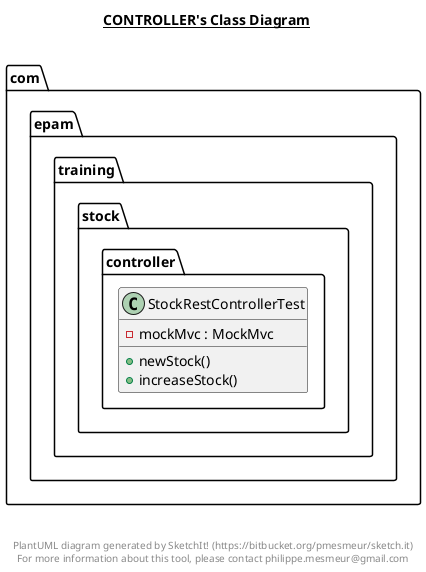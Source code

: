 @startuml

title __CONTROLLER's Class Diagram__\n

  package com.epam.training.stock {
    package com.epam.training.stock.controller {
      class StockRestControllerTest {
          - mockMvc : MockMvc
          + newStock()
          + increaseStock()
      }
    }
  }
  



right footer


PlantUML diagram generated by SketchIt! (https://bitbucket.org/pmesmeur/sketch.it)
For more information about this tool, please contact philippe.mesmeur@gmail.com
endfooter

@enduml
